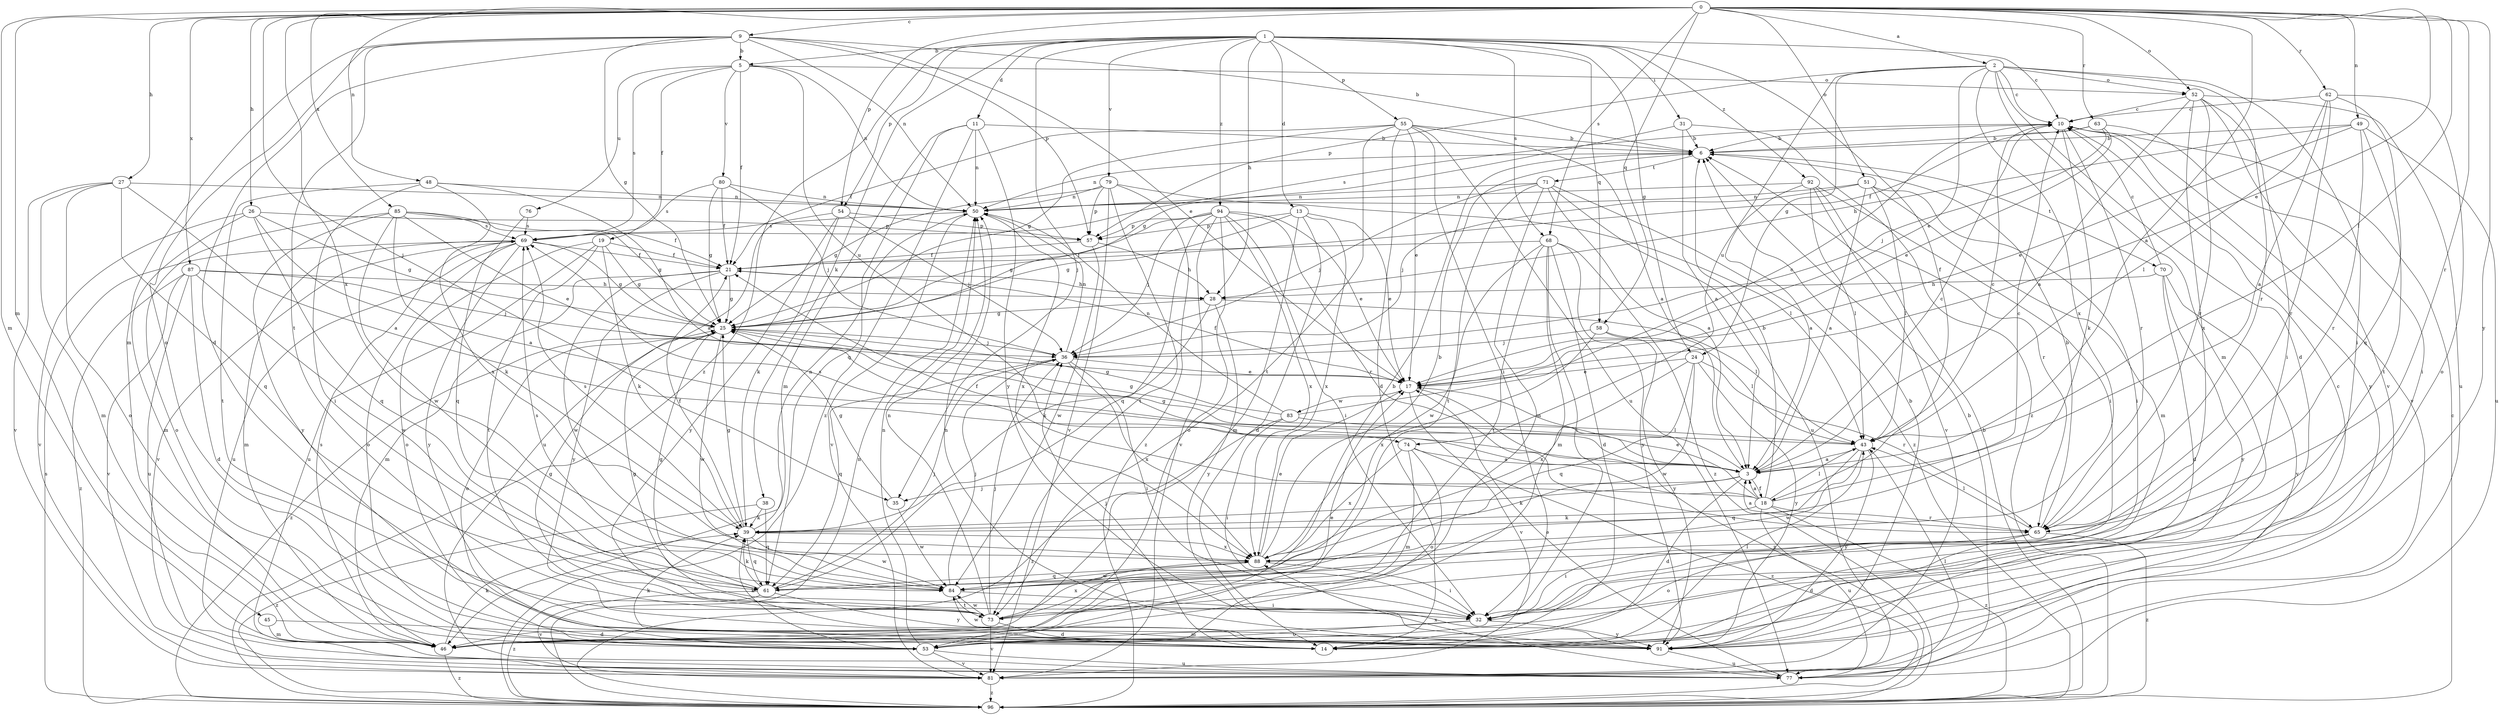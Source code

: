 strict digraph  {
0;
1;
2;
3;
5;
6;
9;
10;
11;
13;
14;
17;
18;
19;
21;
24;
25;
26;
27;
28;
31;
32;
35;
36;
38;
39;
43;
45;
46;
48;
49;
50;
51;
52;
53;
54;
55;
57;
58;
61;
62;
63;
65;
68;
69;
70;
71;
73;
74;
76;
77;
79;
80;
81;
83;
84;
85;
87;
88;
91;
92;
94;
96;
0 -> 2  [label=a];
0 -> 3  [label=a];
0 -> 9  [label=c];
0 -> 17  [label=e];
0 -> 26  [label=h];
0 -> 27  [label=h];
0 -> 35  [label=j];
0 -> 43  [label=l];
0 -> 45  [label=m];
0 -> 46  [label=m];
0 -> 48  [label=n];
0 -> 49  [label=n];
0 -> 51  [label=o];
0 -> 52  [label=o];
0 -> 54  [label=p];
0 -> 58  [label=q];
0 -> 62  [label=r];
0 -> 63  [label=r];
0 -> 65  [label=r];
0 -> 68  [label=s];
0 -> 85  [label=x];
0 -> 87  [label=x];
0 -> 88  [label=x];
0 -> 91  [label=y];
1 -> 5  [label=b];
1 -> 10  [label=c];
1 -> 11  [label=d];
1 -> 13  [label=d];
1 -> 18  [label=f];
1 -> 24  [label=g];
1 -> 28  [label=h];
1 -> 31  [label=i];
1 -> 35  [label=j];
1 -> 38  [label=k];
1 -> 54  [label=p];
1 -> 55  [label=p];
1 -> 58  [label=q];
1 -> 68  [label=s];
1 -> 79  [label=v];
1 -> 92  [label=z];
1 -> 94  [label=z];
1 -> 96  [label=z];
2 -> 10  [label=c];
2 -> 14  [label=d];
2 -> 17  [label=e];
2 -> 24  [label=g];
2 -> 32  [label=i];
2 -> 46  [label=m];
2 -> 52  [label=o];
2 -> 57  [label=p];
2 -> 65  [label=r];
2 -> 74  [label=u];
2 -> 88  [label=x];
3 -> 10  [label=c];
3 -> 14  [label=d];
3 -> 18  [label=f];
3 -> 25  [label=g];
3 -> 35  [label=j];
3 -> 39  [label=k];
5 -> 19  [label=f];
5 -> 21  [label=f];
5 -> 50  [label=n];
5 -> 52  [label=o];
5 -> 69  [label=s];
5 -> 74  [label=u];
5 -> 76  [label=u];
5 -> 80  [label=v];
6 -> 50  [label=n];
6 -> 70  [label=t];
6 -> 71  [label=t];
9 -> 5  [label=b];
9 -> 6  [label=b];
9 -> 14  [label=d];
9 -> 17  [label=e];
9 -> 25  [label=g];
9 -> 46  [label=m];
9 -> 50  [label=n];
9 -> 53  [label=o];
9 -> 57  [label=p];
9 -> 73  [label=t];
10 -> 6  [label=b];
10 -> 39  [label=k];
10 -> 65  [label=r];
10 -> 69  [label=s];
10 -> 81  [label=v];
10 -> 91  [label=y];
11 -> 6  [label=b];
11 -> 46  [label=m];
11 -> 50  [label=n];
11 -> 61  [label=q];
11 -> 91  [label=y];
11 -> 96  [label=z];
13 -> 14  [label=d];
13 -> 17  [label=e];
13 -> 25  [label=g];
13 -> 46  [label=m];
13 -> 57  [label=p];
13 -> 88  [label=x];
14 -> 36  [label=j];
14 -> 39  [label=k];
14 -> 43  [label=l];
17 -> 21  [label=f];
17 -> 81  [label=v];
17 -> 83  [label=w];
17 -> 96  [label=z];
18 -> 3  [label=a];
18 -> 6  [label=b];
18 -> 10  [label=c];
18 -> 17  [label=e];
18 -> 21  [label=f];
18 -> 39  [label=k];
18 -> 43  [label=l];
18 -> 65  [label=r];
18 -> 69  [label=s];
18 -> 77  [label=u];
18 -> 96  [label=z];
19 -> 21  [label=f];
19 -> 25  [label=g];
19 -> 39  [label=k];
19 -> 53  [label=o];
19 -> 73  [label=t];
19 -> 77  [label=u];
21 -> 25  [label=g];
21 -> 28  [label=h];
21 -> 46  [label=m];
21 -> 84  [label=w];
21 -> 91  [label=y];
24 -> 17  [label=e];
24 -> 61  [label=q];
24 -> 65  [label=r];
24 -> 84  [label=w];
24 -> 88  [label=x];
24 -> 91  [label=y];
25 -> 36  [label=j];
25 -> 53  [label=o];
25 -> 84  [label=w];
25 -> 96  [label=z];
26 -> 3  [label=a];
26 -> 25  [label=g];
26 -> 46  [label=m];
26 -> 57  [label=p];
26 -> 61  [label=q];
26 -> 81  [label=v];
27 -> 3  [label=a];
27 -> 46  [label=m];
27 -> 50  [label=n];
27 -> 53  [label=o];
27 -> 61  [label=q];
27 -> 81  [label=v];
28 -> 25  [label=g];
28 -> 39  [label=k];
28 -> 43  [label=l];
28 -> 91  [label=y];
31 -> 3  [label=a];
31 -> 6  [label=b];
31 -> 25  [label=g];
31 -> 96  [label=z];
32 -> 25  [label=g];
32 -> 46  [label=m];
32 -> 53  [label=o];
32 -> 91  [label=y];
35 -> 25  [label=g];
35 -> 84  [label=w];
36 -> 17  [label=e];
36 -> 32  [label=i];
36 -> 50  [label=n];
36 -> 61  [label=q];
36 -> 88  [label=x];
38 -> 39  [label=k];
38 -> 61  [label=q];
38 -> 96  [label=z];
39 -> 21  [label=f];
39 -> 25  [label=g];
39 -> 50  [label=n];
39 -> 61  [label=q];
39 -> 69  [label=s];
39 -> 84  [label=w];
39 -> 88  [label=x];
43 -> 3  [label=a];
43 -> 10  [label=c];
43 -> 25  [label=g];
43 -> 61  [label=q];
43 -> 84  [label=w];
43 -> 91  [label=y];
45 -> 14  [label=d];
45 -> 46  [label=m];
46 -> 39  [label=k];
46 -> 69  [label=s];
46 -> 96  [label=z];
48 -> 3  [label=a];
48 -> 32  [label=i];
48 -> 50  [label=n];
48 -> 73  [label=t];
48 -> 88  [label=x];
49 -> 6  [label=b];
49 -> 17  [label=e];
49 -> 28  [label=h];
49 -> 65  [label=r];
49 -> 73  [label=t];
49 -> 77  [label=u];
50 -> 69  [label=s];
50 -> 81  [label=v];
50 -> 88  [label=x];
51 -> 3  [label=a];
51 -> 32  [label=i];
51 -> 36  [label=j];
51 -> 43  [label=l];
51 -> 46  [label=m];
51 -> 50  [label=n];
52 -> 3  [label=a];
52 -> 10  [label=c];
52 -> 32  [label=i];
52 -> 65  [label=r];
52 -> 77  [label=u];
52 -> 81  [label=v];
52 -> 88  [label=x];
53 -> 17  [label=e];
53 -> 39  [label=k];
53 -> 50  [label=n];
53 -> 77  [label=u];
53 -> 81  [label=v];
54 -> 36  [label=j];
54 -> 39  [label=k];
54 -> 57  [label=p];
54 -> 77  [label=u];
54 -> 91  [label=y];
55 -> 3  [label=a];
55 -> 6  [label=b];
55 -> 14  [label=d];
55 -> 17  [label=e];
55 -> 21  [label=f];
55 -> 25  [label=g];
55 -> 32  [label=i];
55 -> 73  [label=t];
55 -> 77  [label=u];
57 -> 21  [label=f];
57 -> 28  [label=h];
57 -> 84  [label=w];
58 -> 36  [label=j];
58 -> 43  [label=l];
58 -> 88  [label=x];
58 -> 91  [label=y];
61 -> 25  [label=g];
61 -> 36  [label=j];
61 -> 39  [label=k];
61 -> 81  [label=v];
61 -> 91  [label=y];
61 -> 96  [label=z];
62 -> 3  [label=a];
62 -> 10  [label=c];
62 -> 43  [label=l];
62 -> 53  [label=o];
62 -> 61  [label=q];
62 -> 65  [label=r];
63 -> 6  [label=b];
63 -> 17  [label=e];
63 -> 21  [label=f];
63 -> 32  [label=i];
63 -> 36  [label=j];
65 -> 3  [label=a];
65 -> 6  [label=b];
65 -> 14  [label=d];
65 -> 32  [label=i];
65 -> 43  [label=l];
65 -> 53  [label=o];
65 -> 96  [label=z];
68 -> 14  [label=d];
68 -> 21  [label=f];
68 -> 32  [label=i];
68 -> 46  [label=m];
68 -> 73  [label=t];
68 -> 84  [label=w];
68 -> 91  [label=y];
68 -> 96  [label=z];
69 -> 21  [label=f];
69 -> 25  [label=g];
69 -> 46  [label=m];
69 -> 53  [label=o];
69 -> 77  [label=u];
69 -> 81  [label=v];
69 -> 91  [label=y];
70 -> 10  [label=c];
70 -> 14  [label=d];
70 -> 28  [label=h];
70 -> 81  [label=v];
70 -> 91  [label=y];
71 -> 3  [label=a];
71 -> 36  [label=j];
71 -> 46  [label=m];
71 -> 50  [label=n];
71 -> 73  [label=t];
71 -> 77  [label=u];
71 -> 96  [label=z];
73 -> 6  [label=b];
73 -> 14  [label=d];
73 -> 25  [label=g];
73 -> 36  [label=j];
73 -> 50  [label=n];
73 -> 81  [label=v];
73 -> 84  [label=w];
73 -> 88  [label=x];
74 -> 3  [label=a];
74 -> 46  [label=m];
74 -> 53  [label=o];
74 -> 88  [label=x];
74 -> 96  [label=z];
76 -> 61  [label=q];
76 -> 69  [label=s];
77 -> 6  [label=b];
77 -> 17  [label=e];
77 -> 43  [label=l];
77 -> 88  [label=x];
79 -> 25  [label=g];
79 -> 43  [label=l];
79 -> 50  [label=n];
79 -> 57  [label=p];
79 -> 73  [label=t];
79 -> 81  [label=v];
79 -> 96  [label=z];
80 -> 21  [label=f];
80 -> 25  [label=g];
80 -> 36  [label=j];
80 -> 50  [label=n];
80 -> 69  [label=s];
81 -> 96  [label=z];
83 -> 10  [label=c];
83 -> 25  [label=g];
83 -> 32  [label=i];
83 -> 43  [label=l];
83 -> 50  [label=n];
83 -> 96  [label=z];
84 -> 32  [label=i];
84 -> 36  [label=j];
84 -> 69  [label=s];
84 -> 73  [label=t];
85 -> 17  [label=e];
85 -> 21  [label=f];
85 -> 25  [label=g];
85 -> 39  [label=k];
85 -> 53  [label=o];
85 -> 69  [label=s];
85 -> 84  [label=w];
85 -> 91  [label=y];
87 -> 14  [label=d];
87 -> 28  [label=h];
87 -> 36  [label=j];
87 -> 77  [label=u];
87 -> 81  [label=v];
87 -> 84  [label=w];
87 -> 96  [label=z];
88 -> 6  [label=b];
88 -> 17  [label=e];
88 -> 32  [label=i];
88 -> 61  [label=q];
88 -> 84  [label=w];
91 -> 6  [label=b];
91 -> 10  [label=c];
91 -> 50  [label=n];
91 -> 77  [label=u];
91 -> 84  [label=w];
92 -> 3  [label=a];
92 -> 32  [label=i];
92 -> 43  [label=l];
92 -> 50  [label=n];
92 -> 65  [label=r];
92 -> 81  [label=v];
94 -> 17  [label=e];
94 -> 25  [label=g];
94 -> 32  [label=i];
94 -> 36  [label=j];
94 -> 53  [label=o];
94 -> 57  [label=p];
94 -> 61  [label=q];
94 -> 65  [label=r];
94 -> 81  [label=v];
94 -> 88  [label=x];
96 -> 6  [label=b];
96 -> 10  [label=c];
96 -> 50  [label=n];
96 -> 69  [label=s];
}
